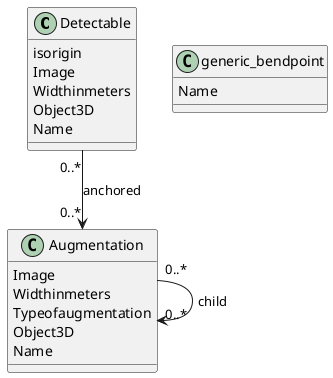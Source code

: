 @startuml
class Detectable {
  isorigin
  Image
  Widthinmeters
  Object3D
  Name
}
class Augmentation {
  Image
  Widthinmeters
  Typeofaugmentation
  Object3D
  Name
}
class generic_bendpoint {
  Name
}
Augmentation "0..*" --> "0..*" Augmentation : child
Detectable "0..*" --> "0..*" Augmentation : anchored
@enduml
